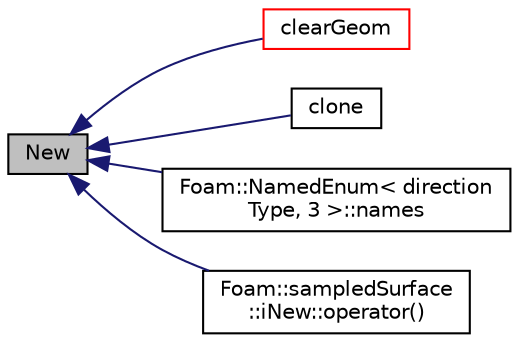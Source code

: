 digraph "New"
{
  bgcolor="transparent";
  edge [fontname="Helvetica",fontsize="10",labelfontname="Helvetica",labelfontsize="10"];
  node [fontname="Helvetica",fontsize="10",shape=record];
  rankdir="LR";
  Node934 [label="New",height=0.2,width=0.4,color="black", fillcolor="grey75", style="filled", fontcolor="black"];
  Node934 -> Node935 [dir="back",color="midnightblue",fontsize="10",style="solid",fontname="Helvetica"];
  Node935 [label="clearGeom",height=0.2,width=0.4,color="red",URL="$a30653.html#a9781d3d5d4698ccb4ae3c791960aa0c5"];
  Node934 -> Node942 [dir="back",color="midnightblue",fontsize="10",style="solid",fontname="Helvetica"];
  Node942 [label="clone",height=0.2,width=0.4,color="black",URL="$a30653.html#a33f163b6fe7fb981aba3c01382ff51f1",tooltip="Clone. "];
  Node934 -> Node943 [dir="back",color="midnightblue",fontsize="10",style="solid",fontname="Helvetica"];
  Node943 [label="Foam::NamedEnum\< direction\lType, 3 \>::names",height=0.2,width=0.4,color="black",URL="$a27113.html#a7350da3a0edd92cd11e6c479c9967dc8"];
  Node934 -> Node944 [dir="back",color="midnightblue",fontsize="10",style="solid",fontname="Helvetica"];
  Node944 [label="Foam::sampledSurface\l::iNew::operator()",height=0.2,width=0.4,color="black",URL="$a30657.html#a7c90d8fc6fe9816048d44392f4018b16"];
}
